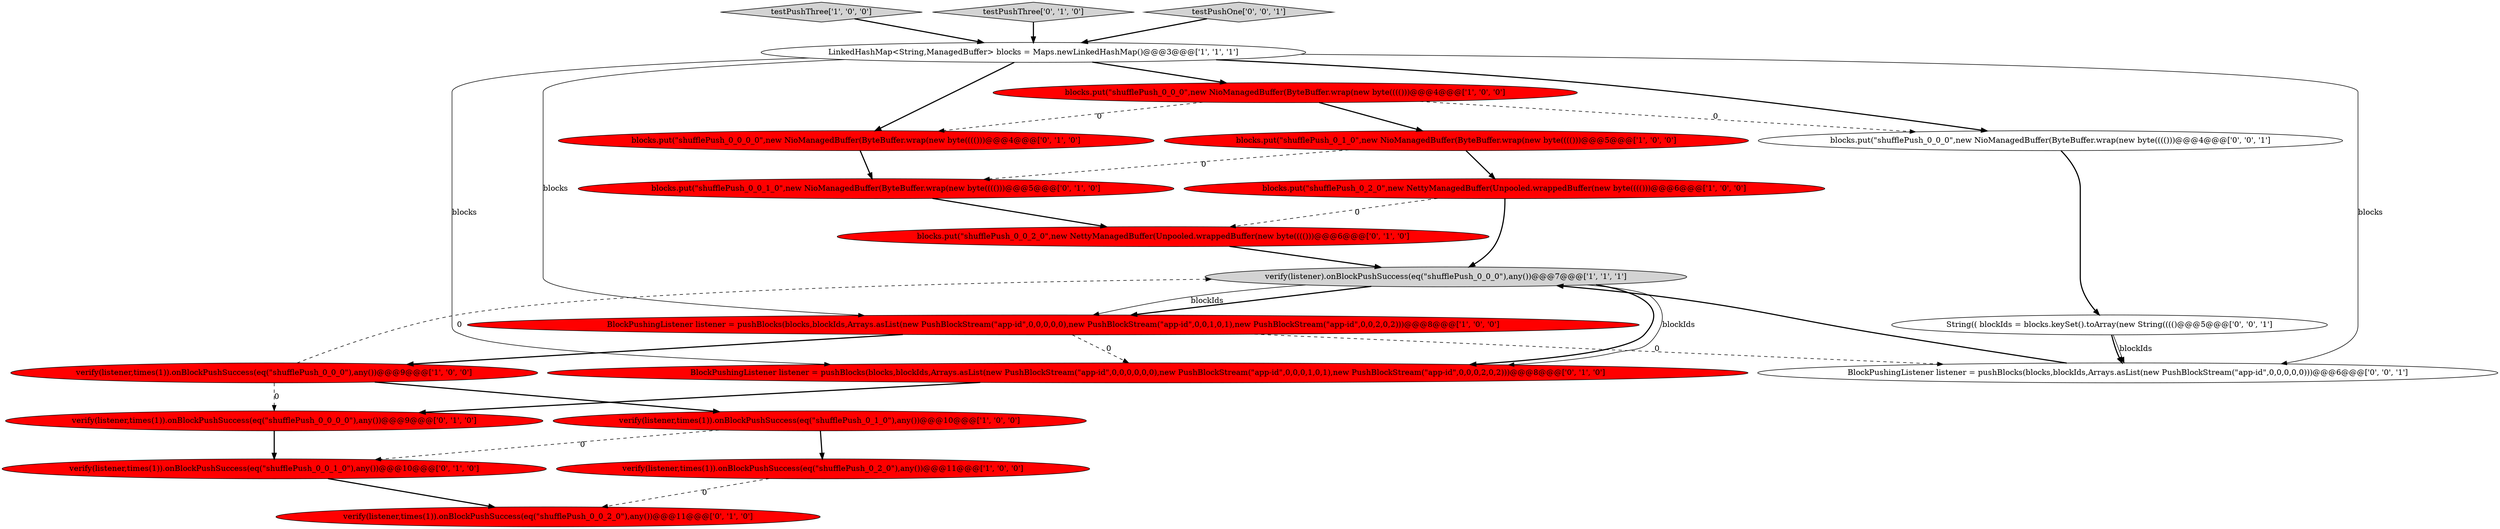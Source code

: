 digraph {
11 [style = filled, label = "blocks.put(\"shufflePush_0_0_2_0\",new NettyManagedBuffer(Unpooled.wrappedBuffer(new byte(((()))@@@6@@@['0', '1', '0']", fillcolor = red, shape = ellipse image = "AAA1AAABBB2BBB"];
1 [style = filled, label = "LinkedHashMap<String,ManagedBuffer> blocks = Maps.newLinkedHashMap()@@@3@@@['1', '1', '1']", fillcolor = white, shape = ellipse image = "AAA0AAABBB1BBB"];
10 [style = filled, label = "BlockPushingListener listener = pushBlocks(blocks,blockIds,Arrays.asList(new PushBlockStream(\"app-id\",0,0,0,0,0,0),new PushBlockStream(\"app-id\",0,0,0,1,0,1),new PushBlockStream(\"app-id\",0,0,0,2,0,2)))@@@8@@@['0', '1', '0']", fillcolor = red, shape = ellipse image = "AAA1AAABBB2BBB"];
2 [style = filled, label = "testPushThree['1', '0', '0']", fillcolor = lightgray, shape = diamond image = "AAA0AAABBB1BBB"];
3 [style = filled, label = "blocks.put(\"shufflePush_0_1_0\",new NioManagedBuffer(ByteBuffer.wrap(new byte(((()))@@@5@@@['1', '0', '0']", fillcolor = red, shape = ellipse image = "AAA1AAABBB1BBB"];
13 [style = filled, label = "testPushThree['0', '1', '0']", fillcolor = lightgray, shape = diamond image = "AAA0AAABBB2BBB"];
0 [style = filled, label = "verify(listener).onBlockPushSuccess(eq(\"shufflePush_0_0_0\"),any())@@@7@@@['1', '1', '1']", fillcolor = lightgray, shape = ellipse image = "AAA0AAABBB1BBB"];
14 [style = filled, label = "verify(listener,times(1)).onBlockPushSuccess(eq(\"shufflePush_0_0_0_0\"),any())@@@9@@@['0', '1', '0']", fillcolor = red, shape = ellipse image = "AAA1AAABBB2BBB"];
9 [style = filled, label = "verify(listener,times(1)).onBlockPushSuccess(eq(\"shufflePush_0_1_0\"),any())@@@10@@@['1', '0', '0']", fillcolor = red, shape = ellipse image = "AAA1AAABBB1BBB"];
12 [style = filled, label = "verify(listener,times(1)).onBlockPushSuccess(eq(\"shufflePush_0_0_2_0\"),any())@@@11@@@['0', '1', '0']", fillcolor = red, shape = ellipse image = "AAA1AAABBB2BBB"];
19 [style = filled, label = "testPushOne['0', '0', '1']", fillcolor = lightgray, shape = diamond image = "AAA0AAABBB3BBB"];
4 [style = filled, label = "BlockPushingListener listener = pushBlocks(blocks,blockIds,Arrays.asList(new PushBlockStream(\"app-id\",0,0,0,0,0),new PushBlockStream(\"app-id\",0,0,1,0,1),new PushBlockStream(\"app-id\",0,0,2,0,2)))@@@8@@@['1', '0', '0']", fillcolor = red, shape = ellipse image = "AAA1AAABBB1BBB"];
21 [style = filled, label = "String(( blockIds = blocks.keySet().toArray(new String(((()@@@5@@@['0', '0', '1']", fillcolor = white, shape = ellipse image = "AAA0AAABBB3BBB"];
8 [style = filled, label = "verify(listener,times(1)).onBlockPushSuccess(eq(\"shufflePush_0_0_0\"),any())@@@9@@@['1', '0', '0']", fillcolor = red, shape = ellipse image = "AAA1AAABBB1BBB"];
17 [style = filled, label = "verify(listener,times(1)).onBlockPushSuccess(eq(\"shufflePush_0_0_1_0\"),any())@@@10@@@['0', '1', '0']", fillcolor = red, shape = ellipse image = "AAA1AAABBB2BBB"];
16 [style = filled, label = "blocks.put(\"shufflePush_0_0_1_0\",new NioManagedBuffer(ByteBuffer.wrap(new byte(((()))@@@5@@@['0', '1', '0']", fillcolor = red, shape = ellipse image = "AAA1AAABBB2BBB"];
15 [style = filled, label = "blocks.put(\"shufflePush_0_0_0_0\",new NioManagedBuffer(ByteBuffer.wrap(new byte(((()))@@@4@@@['0', '1', '0']", fillcolor = red, shape = ellipse image = "AAA1AAABBB2BBB"];
20 [style = filled, label = "blocks.put(\"shufflePush_0_0_0\",new NioManagedBuffer(ByteBuffer.wrap(new byte(((()))@@@4@@@['0', '0', '1']", fillcolor = white, shape = ellipse image = "AAA0AAABBB3BBB"];
7 [style = filled, label = "verify(listener,times(1)).onBlockPushSuccess(eq(\"shufflePush_0_2_0\"),any())@@@11@@@['1', '0', '0']", fillcolor = red, shape = ellipse image = "AAA1AAABBB1BBB"];
6 [style = filled, label = "blocks.put(\"shufflePush_0_2_0\",new NettyManagedBuffer(Unpooled.wrappedBuffer(new byte(((()))@@@6@@@['1', '0', '0']", fillcolor = red, shape = ellipse image = "AAA1AAABBB1BBB"];
18 [style = filled, label = "BlockPushingListener listener = pushBlocks(blocks,blockIds,Arrays.asList(new PushBlockStream(\"app-id\",0,0,0,0,0)))@@@6@@@['0', '0', '1']", fillcolor = white, shape = ellipse image = "AAA0AAABBB3BBB"];
5 [style = filled, label = "blocks.put(\"shufflePush_0_0_0\",new NioManagedBuffer(ByteBuffer.wrap(new byte(((()))@@@4@@@['1', '0', '0']", fillcolor = red, shape = ellipse image = "AAA1AAABBB1BBB"];
1->5 [style = bold, label=""];
5->3 [style = bold, label=""];
4->18 [style = dashed, label="0"];
16->11 [style = bold, label=""];
1->4 [style = solid, label="blocks"];
10->14 [style = bold, label=""];
2->1 [style = bold, label=""];
1->15 [style = bold, label=""];
6->11 [style = dashed, label="0"];
1->20 [style = bold, label=""];
3->6 [style = bold, label=""];
14->17 [style = bold, label=""];
6->0 [style = bold, label=""];
8->14 [style = dashed, label="0"];
9->7 [style = bold, label=""];
15->16 [style = bold, label=""];
8->0 [style = dashed, label="0"];
1->18 [style = solid, label="blocks"];
21->18 [style = bold, label=""];
13->1 [style = bold, label=""];
5->20 [style = dashed, label="0"];
20->21 [style = bold, label=""];
19->1 [style = bold, label=""];
0->10 [style = bold, label=""];
11->0 [style = bold, label=""];
17->12 [style = bold, label=""];
0->10 [style = solid, label="blockIds"];
0->4 [style = bold, label=""];
9->17 [style = dashed, label="0"];
8->9 [style = bold, label=""];
21->18 [style = solid, label="blockIds"];
7->12 [style = dashed, label="0"];
4->8 [style = bold, label=""];
0->4 [style = solid, label="blockIds"];
4->10 [style = dashed, label="0"];
5->15 [style = dashed, label="0"];
18->0 [style = bold, label=""];
3->16 [style = dashed, label="0"];
1->10 [style = solid, label="blocks"];
}
